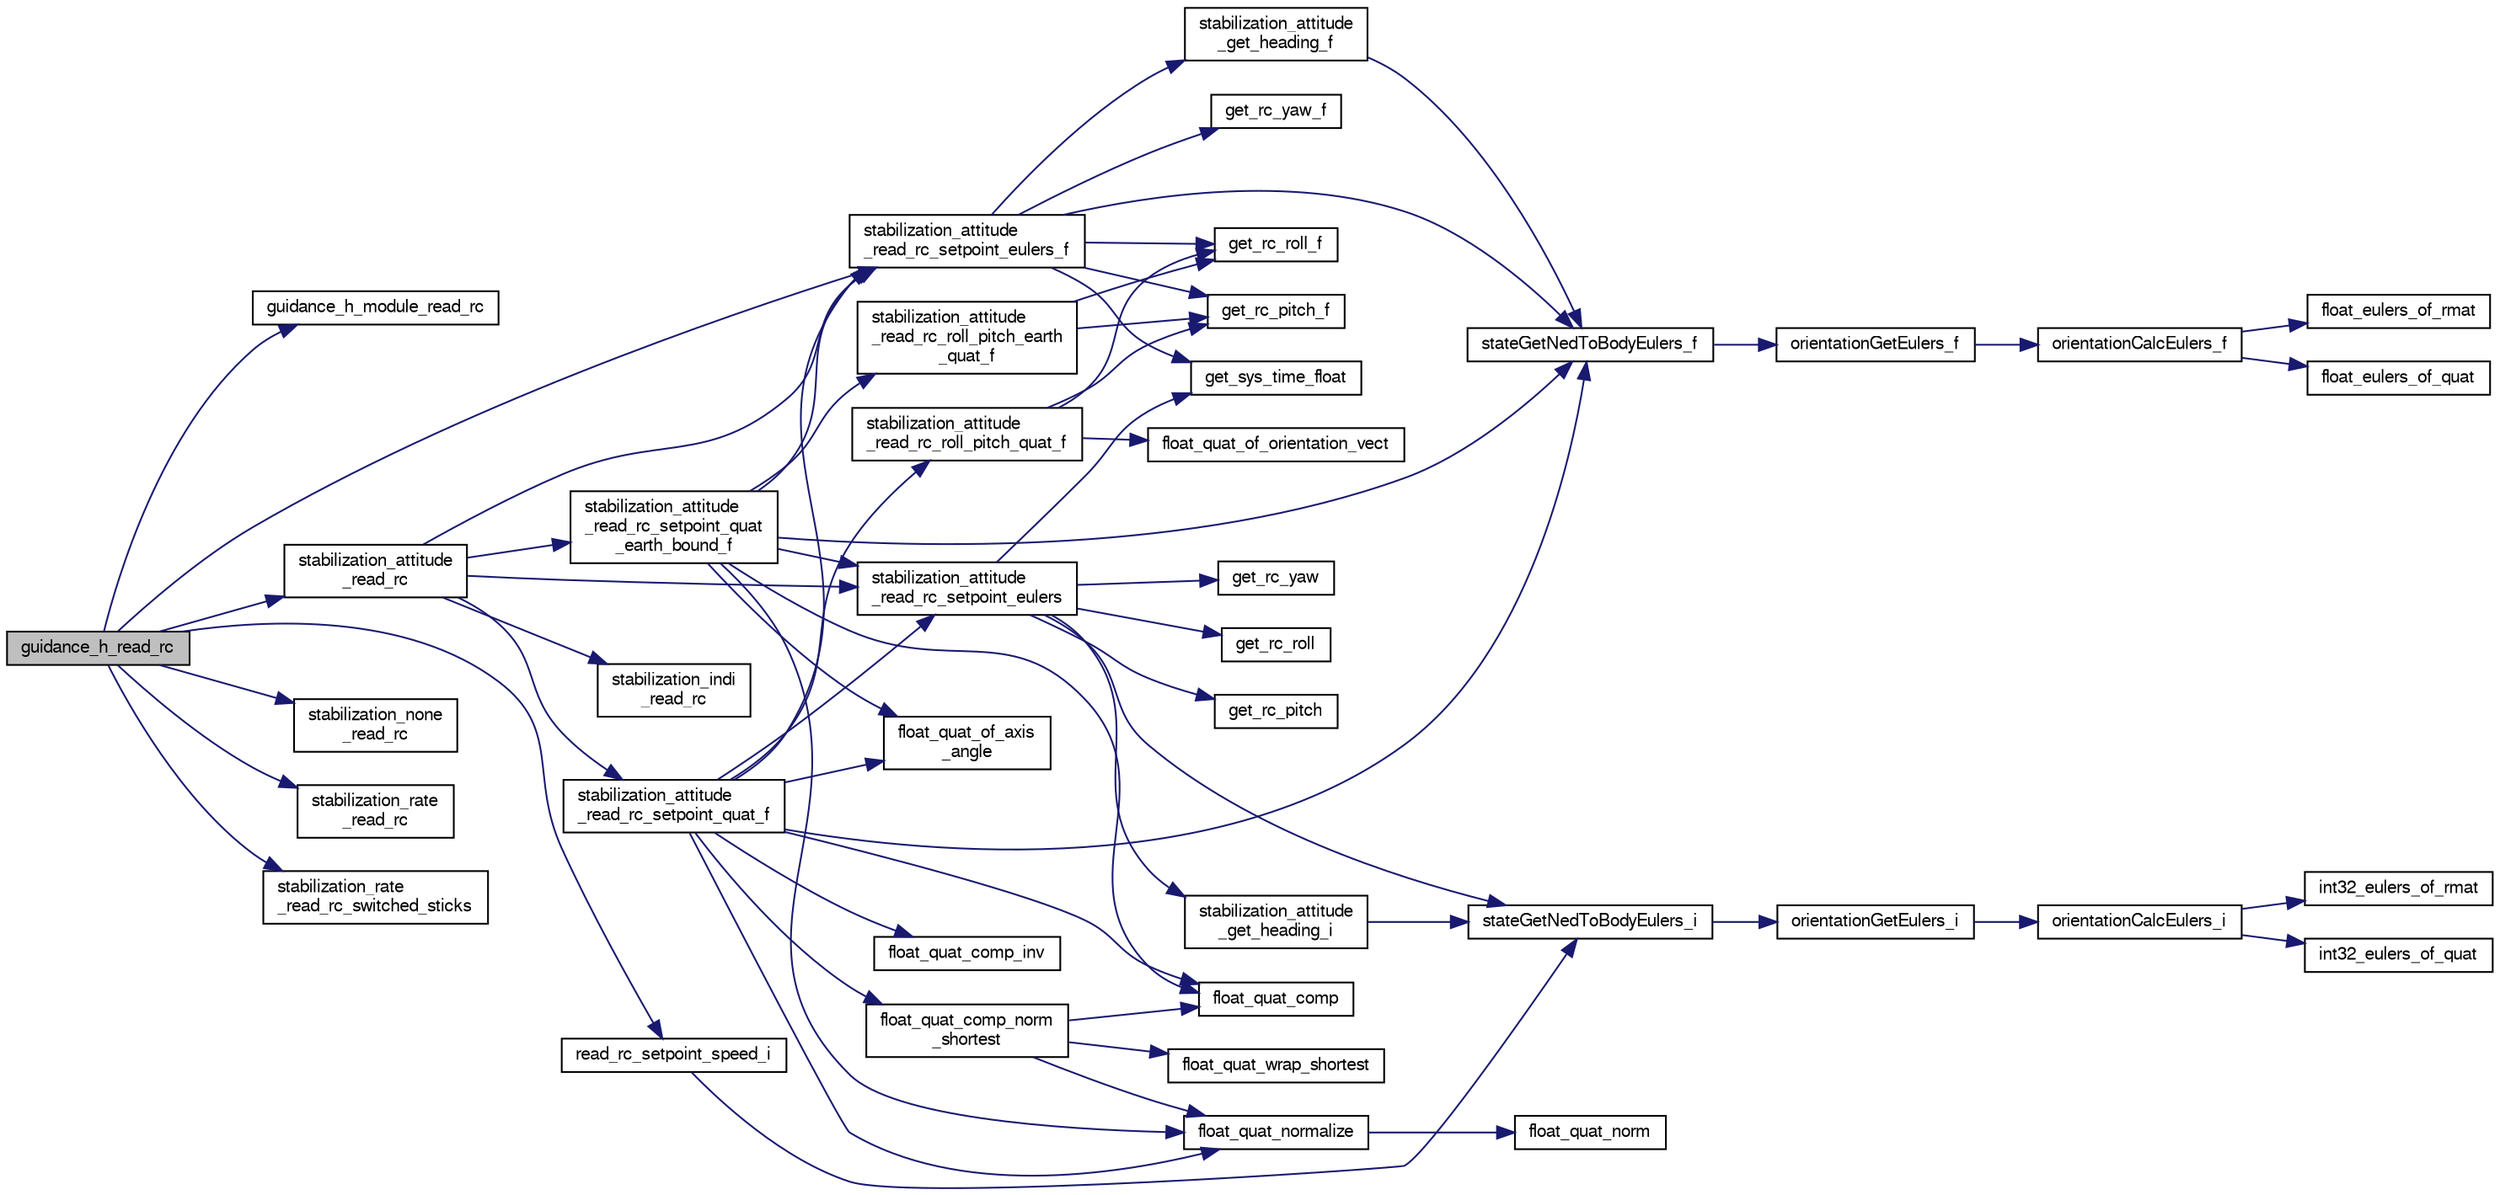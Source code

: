 digraph "guidance_h_read_rc"
{
  edge [fontname="FreeSans",fontsize="10",labelfontname="FreeSans",labelfontsize="10"];
  node [fontname="FreeSans",fontsize="10",shape=record];
  rankdir="LR";
  Node1 [label="guidance_h_read_rc",height=0.2,width=0.4,color="black", fillcolor="grey75", style="filled", fontcolor="black"];
  Node1 -> Node2 [color="midnightblue",fontsize="10",style="solid",fontname="FreeSans"];
  Node2 [label="guidance_h_module_read_rc",height=0.2,width=0.4,color="black", fillcolor="white", style="filled",URL="$ctrl__module__innerloop__demo_8c.html#a4c33bfc7d07ffb6d33a1af63799da082"];
  Node1 -> Node3 [color="midnightblue",fontsize="10",style="solid",fontname="FreeSans"];
  Node3 [label="read_rc_setpoint_speed_i",height=0.2,width=0.4,color="black", fillcolor="white", style="filled",URL="$rotorcraft_2guidance_2guidance__h_8c.html#a964e1aa38b15b12daa52eb67aa1e9648",tooltip="read speed setpoint from RC "];
  Node3 -> Node4 [color="midnightblue",fontsize="10",style="solid",fontname="FreeSans"];
  Node4 [label="stateGetNedToBodyEulers_i",height=0.2,width=0.4,color="black", fillcolor="white", style="filled",URL="$group__state__attitude.html#ga5ae8778366c1fad669189cb2def40792",tooltip="Get vehicle body attitude euler angles (int). "];
  Node4 -> Node5 [color="midnightblue",fontsize="10",style="solid",fontname="FreeSans"];
  Node5 [label="orientationGetEulers_i",height=0.2,width=0.4,color="black", fillcolor="white", style="filled",URL="$group__math__orientation__representation.html#gae05f220bbbdaafcbe11bc2d1fb622f39",tooltip="Get vehicle body attitude euler angles (int). "];
  Node5 -> Node6 [color="midnightblue",fontsize="10",style="solid",fontname="FreeSans"];
  Node6 [label="orientationCalcEulers_i",height=0.2,width=0.4,color="black", fillcolor="white", style="filled",URL="$group__math__orientation__representation.html#gaa07c68d2ea52188413c8c90ce48b73c8"];
  Node6 -> Node7 [color="midnightblue",fontsize="10",style="solid",fontname="FreeSans"];
  Node7 [label="int32_eulers_of_rmat",height=0.2,width=0.4,color="black", fillcolor="white", style="filled",URL="$group__math__algebra__int.html#gaf2f61a27841c68cefbd27a8614fcd90e"];
  Node6 -> Node8 [color="midnightblue",fontsize="10",style="solid",fontname="FreeSans"];
  Node8 [label="int32_eulers_of_quat",height=0.2,width=0.4,color="black", fillcolor="white", style="filled",URL="$group__math__algebra__int.html#ga02ccc32cb7b533e0c7cf18140fb7104e"];
  Node1 -> Node9 [color="midnightblue",fontsize="10",style="solid",fontname="FreeSans"];
  Node9 [label="stabilization_attitude\l_read_rc",height=0.2,width=0.4,color="black", fillcolor="white", style="filled",URL="$rotorcraft_2stabilization_2stabilization__attitude_8h.html#ad17347abf36f7dfc4abb0218f10b5f09"];
  Node9 -> Node10 [color="midnightblue",fontsize="10",style="solid",fontname="FreeSans"];
  Node10 [label="stabilization_attitude\l_read_rc_setpoint_eulers_f",height=0.2,width=0.4,color="black", fillcolor="white", style="filled",URL="$stabilization__attitude__rc__setpoint_8c.html#af0d1b8fcfd61727710cae059e8581fb1"];
  Node10 -> Node11 [color="midnightblue",fontsize="10",style="solid",fontname="FreeSans"];
  Node11 [label="get_rc_roll_f",height=0.2,width=0.4,color="black", fillcolor="white", style="filled",URL="$stabilization__attitude__rc__setpoint_8c.html#a309fd1a55c923cc260a5a5dee9a38dc6"];
  Node10 -> Node12 [color="midnightblue",fontsize="10",style="solid",fontname="FreeSans"];
  Node12 [label="get_rc_pitch_f",height=0.2,width=0.4,color="black", fillcolor="white", style="filled",URL="$stabilization__attitude__rc__setpoint_8c.html#aaf72a0691995f62ee5a168379c0fa91f"];
  Node10 -> Node13 [color="midnightblue",fontsize="10",style="solid",fontname="FreeSans"];
  Node13 [label="get_sys_time_float",height=0.2,width=0.4,color="black", fillcolor="white", style="filled",URL="$sys__time_8h.html#af486c2fb33d8d33645256a9970eb056e",tooltip="Get the time in seconds since startup. "];
  Node10 -> Node14 [color="midnightblue",fontsize="10",style="solid",fontname="FreeSans"];
  Node14 [label="get_rc_yaw_f",height=0.2,width=0.4,color="black", fillcolor="white", style="filled",URL="$stabilization__attitude__rc__setpoint_8c.html#a8c8d5fae7ce7c73035312dddd8f07688"];
  Node10 -> Node15 [color="midnightblue",fontsize="10",style="solid",fontname="FreeSans"];
  Node15 [label="stabilization_attitude\l_get_heading_f",height=0.2,width=0.4,color="black", fillcolor="white", style="filled",URL="$stabilization__attitude__rc__setpoint_8c.html#aef31d05722347c8213ef503f5c6f1113"];
  Node15 -> Node16 [color="midnightblue",fontsize="10",style="solid",fontname="FreeSans"];
  Node16 [label="stateGetNedToBodyEulers_f",height=0.2,width=0.4,color="black", fillcolor="white", style="filled",URL="$group__state__attitude.html#ga9a5e6bac6e7d78e1b33430e73344615b",tooltip="Get vehicle body attitude euler angles (float). "];
  Node16 -> Node17 [color="midnightblue",fontsize="10",style="solid",fontname="FreeSans"];
  Node17 [label="orientationGetEulers_f",height=0.2,width=0.4,color="black", fillcolor="white", style="filled",URL="$group__math__orientation__representation.html#gaaae3838d0b45682d48257d5dbfff3030",tooltip="Get vehicle body attitude euler angles (float). "];
  Node17 -> Node18 [color="midnightblue",fontsize="10",style="solid",fontname="FreeSans"];
  Node18 [label="orientationCalcEulers_f",height=0.2,width=0.4,color="black", fillcolor="white", style="filled",URL="$group__math__orientation__representation.html#ga8b8bf1c74adb971f399f0dd4f84d9388"];
  Node18 -> Node19 [color="midnightblue",fontsize="10",style="solid",fontname="FreeSans"];
  Node19 [label="float_eulers_of_rmat",height=0.2,width=0.4,color="black", fillcolor="white", style="filled",URL="$group__math__algebra__float.html#gac568e7074d2732d1237f80898c1dfb76"];
  Node18 -> Node20 [color="midnightblue",fontsize="10",style="solid",fontname="FreeSans"];
  Node20 [label="float_eulers_of_quat",height=0.2,width=0.4,color="black", fillcolor="white", style="filled",URL="$group__math__algebra__float.html#gacd48accfe6eaac320b0d651d894e1db8",tooltip="euler rotation &#39;ZYX&#39; "];
  Node10 -> Node16 [color="midnightblue",fontsize="10",style="solid",fontname="FreeSans"];
  Node9 -> Node21 [color="midnightblue",fontsize="10",style="solid",fontname="FreeSans"];
  Node21 [label="stabilization_attitude\l_read_rc_setpoint_eulers",height=0.2,width=0.4,color="black", fillcolor="white", style="filled",URL="$stabilization__attitude__rc__setpoint_8c.html#a03c89c0dcb17fa02d3caabf86acf82bc",tooltip="Read attitude setpoint from RC as euler angles. "];
  Node21 -> Node22 [color="midnightblue",fontsize="10",style="solid",fontname="FreeSans"];
  Node22 [label="get_rc_roll",height=0.2,width=0.4,color="black", fillcolor="white", style="filled",URL="$stabilization__attitude__rc__setpoint_8c.html#aaacaa0bfae27bca514cd0e19cea0e13e"];
  Node21 -> Node23 [color="midnightblue",fontsize="10",style="solid",fontname="FreeSans"];
  Node23 [label="get_rc_pitch",height=0.2,width=0.4,color="black", fillcolor="white", style="filled",URL="$stabilization__attitude__rc__setpoint_8c.html#a9d8973438ae0ad5f463d0e40c7c96c00"];
  Node21 -> Node13 [color="midnightblue",fontsize="10",style="solid",fontname="FreeSans"];
  Node21 -> Node24 [color="midnightblue",fontsize="10",style="solid",fontname="FreeSans"];
  Node24 [label="get_rc_yaw",height=0.2,width=0.4,color="black", fillcolor="white", style="filled",URL="$stabilization__attitude__rc__setpoint_8c.html#ae1bf36a0f51b8303e556d7fa83504dbc"];
  Node21 -> Node25 [color="midnightblue",fontsize="10",style="solid",fontname="FreeSans"];
  Node25 [label="stabilization_attitude\l_get_heading_i",height=0.2,width=0.4,color="black", fillcolor="white", style="filled",URL="$stabilization__attitude__rc__setpoint_8c.html#a1270210b635f040b5bdd7d974f29c71f"];
  Node25 -> Node4 [color="midnightblue",fontsize="10",style="solid",fontname="FreeSans"];
  Node21 -> Node4 [color="midnightblue",fontsize="10",style="solid",fontname="FreeSans"];
  Node9 -> Node26 [color="midnightblue",fontsize="10",style="solid",fontname="FreeSans"];
  Node26 [label="stabilization_attitude\l_read_rc_setpoint_quat\l_earth_bound_f",height=0.2,width=0.4,color="black", fillcolor="white", style="filled",URL="$stabilization__attitude__rc__setpoint_8c.html#a67c7c9ce5526222ceb3f422269fc8f47"];
  Node26 -> Node21 [color="midnightblue",fontsize="10",style="solid",fontname="FreeSans"];
  Node26 -> Node10 [color="midnightblue",fontsize="10",style="solid",fontname="FreeSans"];
  Node26 -> Node27 [color="midnightblue",fontsize="10",style="solid",fontname="FreeSans"];
  Node27 [label="stabilization_attitude\l_read_rc_roll_pitch_earth\l_quat_f",height=0.2,width=0.4,color="black", fillcolor="white", style="filled",URL="$stabilization__attitude__rc__setpoint_8c.html#a03c4937f25fa5795496024b6ed8eeae7",tooltip="Read roll/pitch command from RC as quaternion. "];
  Node27 -> Node11 [color="midnightblue",fontsize="10",style="solid",fontname="FreeSans"];
  Node27 -> Node12 [color="midnightblue",fontsize="10",style="solid",fontname="FreeSans"];
  Node26 -> Node28 [color="midnightblue",fontsize="10",style="solid",fontname="FreeSans"];
  Node28 [label="float_quat_of_axis\l_angle",height=0.2,width=0.4,color="black", fillcolor="white", style="filled",URL="$group__math__algebra__float.html#ga0ad75a3c32ba844b0aae704455dc2257",tooltip="Quaternion from unit vector and angle. "];
  Node26 -> Node29 [color="midnightblue",fontsize="10",style="solid",fontname="FreeSans"];
  Node29 [label="float_quat_comp",height=0.2,width=0.4,color="black", fillcolor="white", style="filled",URL="$group__math__algebra__float.html#gaf182e4cea0a80278a3b2856331095ff6",tooltip="Composition (multiplication) of two quaternions. "];
  Node26 -> Node16 [color="midnightblue",fontsize="10",style="solid",fontname="FreeSans"];
  Node26 -> Node30 [color="midnightblue",fontsize="10",style="solid",fontname="FreeSans"];
  Node30 [label="float_quat_normalize",height=0.2,width=0.4,color="black", fillcolor="white", style="filled",URL="$group__math__algebra__float.html#ga010393da7c94f197d0161a0071862041"];
  Node30 -> Node31 [color="midnightblue",fontsize="10",style="solid",fontname="FreeSans"];
  Node31 [label="float_quat_norm",height=0.2,width=0.4,color="black", fillcolor="white", style="filled",URL="$group__math__algebra__float.html#gaf58947a2590837aa85077d42d99fb112"];
  Node9 -> Node32 [color="midnightblue",fontsize="10",style="solid",fontname="FreeSans"];
  Node32 [label="stabilization_attitude\l_read_rc_setpoint_quat_f",height=0.2,width=0.4,color="black", fillcolor="white", style="filled",URL="$stabilization__attitude__rc__setpoint_8c.html#a7e0d148d1e5210bb1b299163d77daa4a",tooltip="Read attitude setpoint from RC as quaternion Interprets the stick positions as axes. "];
  Node32 -> Node21 [color="midnightblue",fontsize="10",style="solid",fontname="FreeSans"];
  Node32 -> Node10 [color="midnightblue",fontsize="10",style="solid",fontname="FreeSans"];
  Node32 -> Node33 [color="midnightblue",fontsize="10",style="solid",fontname="FreeSans"];
  Node33 [label="stabilization_attitude\l_read_rc_roll_pitch_quat_f",height=0.2,width=0.4,color="black", fillcolor="white", style="filled",URL="$stabilization__attitude__rc__setpoint_8c.html#a1700308a4ecb46cc5ca8691e78ce69a3",tooltip="Read roll/pitch command from RC as quaternion. "];
  Node33 -> Node11 [color="midnightblue",fontsize="10",style="solid",fontname="FreeSans"];
  Node33 -> Node12 [color="midnightblue",fontsize="10",style="solid",fontname="FreeSans"];
  Node33 -> Node34 [color="midnightblue",fontsize="10",style="solid",fontname="FreeSans"];
  Node34 [label="float_quat_of_orientation_vect",height=0.2,width=0.4,color="black", fillcolor="white", style="filled",URL="$group__math__algebra__float.html#ga9698d02fc9515e6638181602aa04536a",tooltip="Quaternion from orientation vector. "];
  Node32 -> Node28 [color="midnightblue",fontsize="10",style="solid",fontname="FreeSans"];
  Node32 -> Node16 [color="midnightblue",fontsize="10",style="solid",fontname="FreeSans"];
  Node32 -> Node29 [color="midnightblue",fontsize="10",style="solid",fontname="FreeSans"];
  Node32 -> Node30 [color="midnightblue",fontsize="10",style="solid",fontname="FreeSans"];
  Node32 -> Node35 [color="midnightblue",fontsize="10",style="solid",fontname="FreeSans"];
  Node35 [label="float_quat_comp_inv",height=0.2,width=0.4,color="black", fillcolor="white", style="filled",URL="$group__math__algebra__float.html#ga30fe06f92cef3aa377a52b95d641ed5a",tooltip="Composition (multiplication) of two quaternions. "];
  Node32 -> Node36 [color="midnightblue",fontsize="10",style="solid",fontname="FreeSans"];
  Node36 [label="float_quat_comp_norm\l_shortest",height=0.2,width=0.4,color="black", fillcolor="white", style="filled",URL="$group__math__algebra__float.html#ga1046209eec005141af05e1098b559487",tooltip="Composition (multiplication) of two quaternions with normalization. "];
  Node36 -> Node29 [color="midnightblue",fontsize="10",style="solid",fontname="FreeSans"];
  Node36 -> Node37 [color="midnightblue",fontsize="10",style="solid",fontname="FreeSans"];
  Node37 [label="float_quat_wrap_shortest",height=0.2,width=0.4,color="black", fillcolor="white", style="filled",URL="$group__math__algebra__float.html#ga8c87c4af5df3d13c6eb0bd8b8e97721a"];
  Node36 -> Node30 [color="midnightblue",fontsize="10",style="solid",fontname="FreeSans"];
  Node9 -> Node38 [color="midnightblue",fontsize="10",style="solid",fontname="FreeSans"];
  Node38 [label="stabilization_indi\l_read_rc",height=0.2,width=0.4,color="black", fillcolor="white", style="filled",URL="$stabilization__indi_8c.html#a12143cafcad8c2db6f07b2cc072851d5"];
  Node1 -> Node10 [color="midnightblue",fontsize="10",style="solid",fontname="FreeSans"];
  Node1 -> Node39 [color="midnightblue",fontsize="10",style="solid",fontname="FreeSans"];
  Node39 [label="stabilization_none\l_read_rc",height=0.2,width=0.4,color="black", fillcolor="white", style="filled",URL="$stabilization__none_8c.html#a39657270c342b5a7f44894f10b5ad946"];
  Node1 -> Node40 [color="midnightblue",fontsize="10",style="solid",fontname="FreeSans"];
  Node40 [label="stabilization_rate\l_read_rc",height=0.2,width=0.4,color="black", fillcolor="white", style="filled",URL="$stabilization__rate_8c.html#a007715357d8063fa371fb07433a1e3d7"];
  Node1 -> Node41 [color="midnightblue",fontsize="10",style="solid",fontname="FreeSans"];
  Node41 [label="stabilization_rate\l_read_rc_switched_sticks",height=0.2,width=0.4,color="black", fillcolor="white", style="filled",URL="$stabilization__rate_8c.html#aa74f5f2b4c549269f6ca18638acd8c5e"];
}
